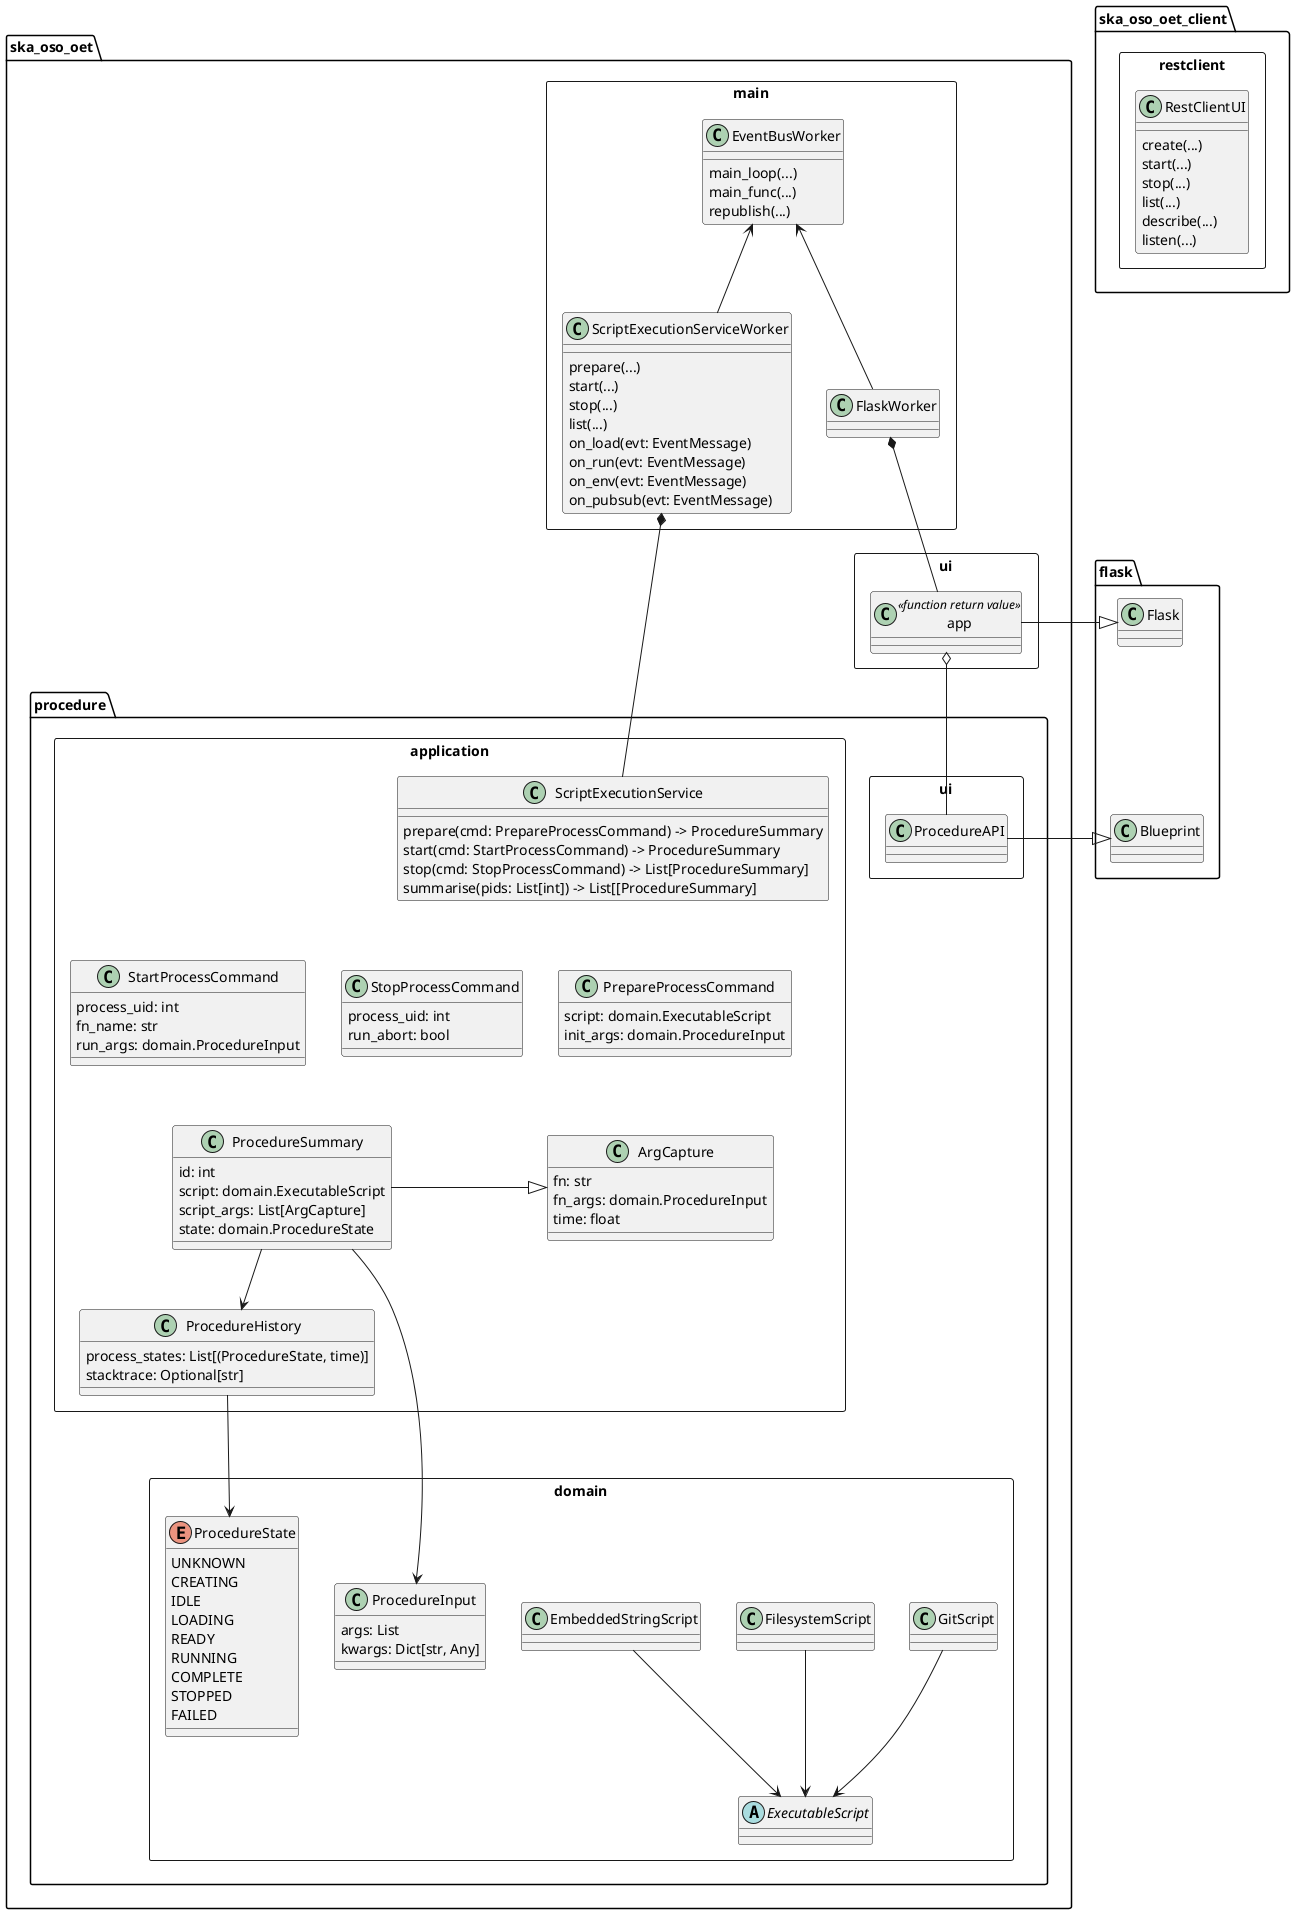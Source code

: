 @startuml
'https://plantuml.com/class-diagram

package ska_oso_oet_client {
    package restclient <<Rectangle>> {
        class RestClientUI {
            create(...)
            start(...)
            stop(...)
            list(...)
            describe(...)
            listen(...)
        }
    }
}

package ska_oso_oet {

    package main <<Rectangle>> {
        class ScriptExecutionServiceWorker {
            prepare(...)
            start(...)
            stop(...)
            list(...)
            on_load(evt: EventMessage)
            on_run(evt: EventMessage)
            on_env(evt: EventMessage)
            on_pubsub(evt: EventMessage)
        }

        class FlaskWorker {
        }

        class EventBusWorker {
            main_loop(...)
            main_func(...)
            republish(...)
        }

        ScriptExecutionServiceWorker -up-> EventBusWorker
        FlaskWorker -up-> EventBusWorker
    }

    package ui <<Rectangle>> {
        class app <<function return value>> {
        }
    }

    package procedure {
        package ui as procedure_ui <<Rectangle>> {
            class ProcedureAPI
            app o-- ProcedureAPI
        }

        package application <<Rectangle>> {
            class ScriptExecutionService {
                prepare(cmd: PrepareProcessCommand) -> ProcedureSummary
                start(cmd: StartProcessCommand) -> ProcedureSummary
                stop(cmd: StopProcessCommand) -> List[ProcedureSummary]
                summarise(pids: List[int]) -> List[[ProcedureSummary]
            }

            class ProcedureSummary {
                id: int
                script: domain.ExecutableScript
                script_args: List[ArgCapture]
                state: domain.ProcedureState
            }

            class ArgCapture {
                fn: str
                fn_args: domain.ProcedureInput
                time: float
            }
            ProcedureSummary -right-|> ArgCapture

            class ProcedureHistory {
                {field} process_states: List[(ProcedureState, time)]
                stacktrace: Optional[str]
            }
            ProcedureSummary --> ProcedureHistory

            class PrepareProcessCommand {
                script: domain.ExecutableScript
                init_args: domain.ProcedureInput
            }

            class StartProcessCommand {
                process_uid: int
                fn_name: str
                run_args: domain.ProcedureInput
            }

            class StopProcessCommand {
                process_uid: int
                run_abort: bool
            }
            PrepareProcessCommand -up[hidden]- StartProcessCommand
            StartProcessCommand -up[hidden]- StopProcessCommand
        }
        FlaskWorker *-- app
        ScriptExecutionServiceWorker *-- ScriptExecutionService

        package domain <<Rectangle>> {
            abstract class ExecutableScript
            class GitScript
            class FilesystemScript
            class EmbeddedStringScript
            GitScript --> ExecutableScript
            FilesystemScript --> ExecutableScript
            EmbeddedStringScript --> ExecutableScript

            enum ProcedureState {
                UNKNOWN
                CREATING
                IDLE
                LOADING
                READY
                RUNNING
                COMPLETE
                STOPPED
                FAILED
            }

            class ProcedureInput {
                args: List
                kwargs: Dict[str, Any]
            }
        }
        ProcedureHistory ---> ProcedureState
        ProcedureSummary --> ProcedureInput
    }

}

package flask {
    class Flask
    class Blueprint
}

app -|> Flask
ProcedureAPI -|> Blueprint
Blueprint -up[hidden]- Flask

PrepareProcessCommand -right[hidden] StartProcessCommand
StartProcessCommand -right[hidden] StopProcessCommand
ScriptExecutionService -down[hidden]- ArgCapture
ScriptExecutionService -down[hidden]- StopProcessCommand
ProcedureSummary -up[hidden]- StartProcessCommand
@enduml
